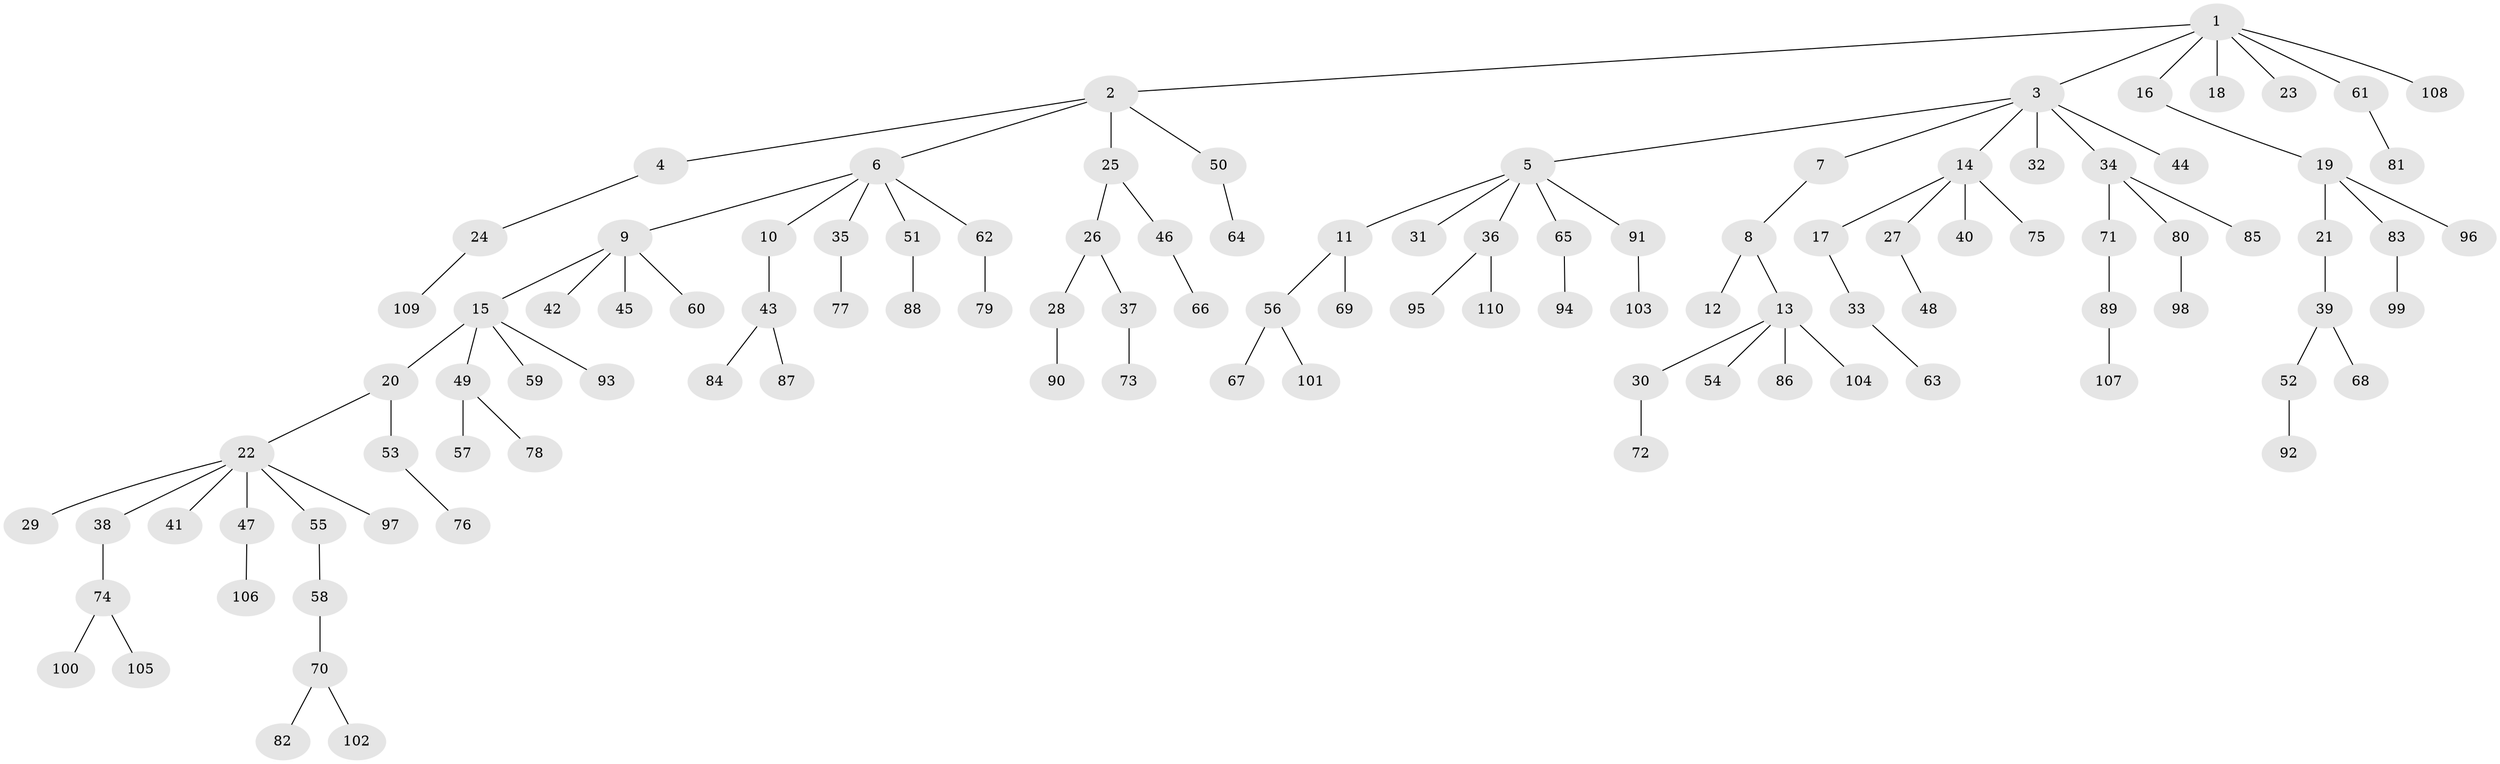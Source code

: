 // coarse degree distribution, {10: 0.013513513513513514, 6: 0.02702702702702703, 2: 0.1891891891891892, 5: 0.02702702702702703, 3: 0.08108108108108109, 4: 0.05405405405405406, 1: 0.5945945945945946, 8: 0.013513513513513514}
// Generated by graph-tools (version 1.1) at 2025/42/03/06/25 10:42:02]
// undirected, 110 vertices, 109 edges
graph export_dot {
graph [start="1"]
  node [color=gray90,style=filled];
  1;
  2;
  3;
  4;
  5;
  6;
  7;
  8;
  9;
  10;
  11;
  12;
  13;
  14;
  15;
  16;
  17;
  18;
  19;
  20;
  21;
  22;
  23;
  24;
  25;
  26;
  27;
  28;
  29;
  30;
  31;
  32;
  33;
  34;
  35;
  36;
  37;
  38;
  39;
  40;
  41;
  42;
  43;
  44;
  45;
  46;
  47;
  48;
  49;
  50;
  51;
  52;
  53;
  54;
  55;
  56;
  57;
  58;
  59;
  60;
  61;
  62;
  63;
  64;
  65;
  66;
  67;
  68;
  69;
  70;
  71;
  72;
  73;
  74;
  75;
  76;
  77;
  78;
  79;
  80;
  81;
  82;
  83;
  84;
  85;
  86;
  87;
  88;
  89;
  90;
  91;
  92;
  93;
  94;
  95;
  96;
  97;
  98;
  99;
  100;
  101;
  102;
  103;
  104;
  105;
  106;
  107;
  108;
  109;
  110;
  1 -- 2;
  1 -- 3;
  1 -- 16;
  1 -- 18;
  1 -- 23;
  1 -- 61;
  1 -- 108;
  2 -- 4;
  2 -- 6;
  2 -- 25;
  2 -- 50;
  3 -- 5;
  3 -- 7;
  3 -- 14;
  3 -- 32;
  3 -- 34;
  3 -- 44;
  4 -- 24;
  5 -- 11;
  5 -- 31;
  5 -- 36;
  5 -- 65;
  5 -- 91;
  6 -- 9;
  6 -- 10;
  6 -- 35;
  6 -- 51;
  6 -- 62;
  7 -- 8;
  8 -- 12;
  8 -- 13;
  9 -- 15;
  9 -- 42;
  9 -- 45;
  9 -- 60;
  10 -- 43;
  11 -- 56;
  11 -- 69;
  13 -- 30;
  13 -- 54;
  13 -- 86;
  13 -- 104;
  14 -- 17;
  14 -- 27;
  14 -- 40;
  14 -- 75;
  15 -- 20;
  15 -- 49;
  15 -- 59;
  15 -- 93;
  16 -- 19;
  17 -- 33;
  19 -- 21;
  19 -- 83;
  19 -- 96;
  20 -- 22;
  20 -- 53;
  21 -- 39;
  22 -- 29;
  22 -- 38;
  22 -- 41;
  22 -- 47;
  22 -- 55;
  22 -- 97;
  24 -- 109;
  25 -- 26;
  25 -- 46;
  26 -- 28;
  26 -- 37;
  27 -- 48;
  28 -- 90;
  30 -- 72;
  33 -- 63;
  34 -- 71;
  34 -- 80;
  34 -- 85;
  35 -- 77;
  36 -- 95;
  36 -- 110;
  37 -- 73;
  38 -- 74;
  39 -- 52;
  39 -- 68;
  43 -- 84;
  43 -- 87;
  46 -- 66;
  47 -- 106;
  49 -- 57;
  49 -- 78;
  50 -- 64;
  51 -- 88;
  52 -- 92;
  53 -- 76;
  55 -- 58;
  56 -- 67;
  56 -- 101;
  58 -- 70;
  61 -- 81;
  62 -- 79;
  65 -- 94;
  70 -- 82;
  70 -- 102;
  71 -- 89;
  74 -- 100;
  74 -- 105;
  80 -- 98;
  83 -- 99;
  89 -- 107;
  91 -- 103;
}

